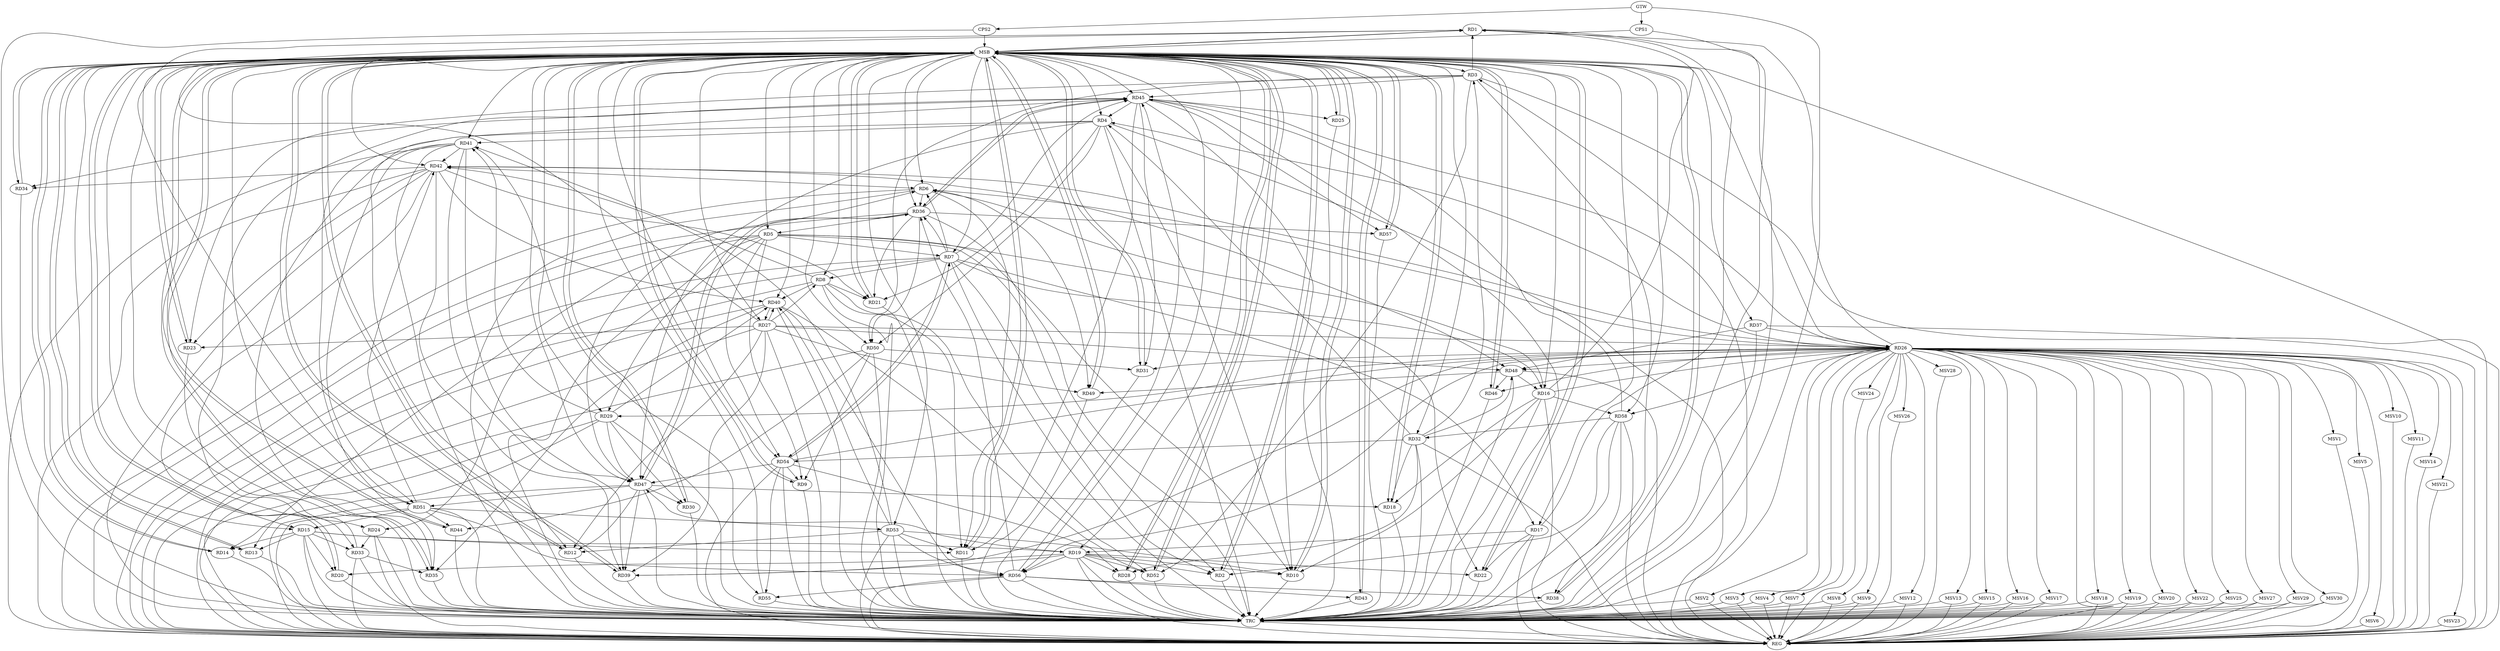 strict digraph G {
  RD1 [ label="RD1" ];
  RD2 [ label="RD2" ];
  RD3 [ label="RD3" ];
  RD4 [ label="RD4" ];
  RD5 [ label="RD5" ];
  RD6 [ label="RD6" ];
  RD7 [ label="RD7" ];
  RD8 [ label="RD8" ];
  RD9 [ label="RD9" ];
  RD10 [ label="RD10" ];
  RD11 [ label="RD11" ];
  RD12 [ label="RD12" ];
  RD13 [ label="RD13" ];
  RD14 [ label="RD14" ];
  RD15 [ label="RD15" ];
  RD16 [ label="RD16" ];
  RD17 [ label="RD17" ];
  RD18 [ label="RD18" ];
  RD19 [ label="RD19" ];
  RD20 [ label="RD20" ];
  RD21 [ label="RD21" ];
  RD22 [ label="RD22" ];
  RD23 [ label="RD23" ];
  RD24 [ label="RD24" ];
  RD25 [ label="RD25" ];
  RD26 [ label="RD26" ];
  RD27 [ label="RD27" ];
  RD28 [ label="RD28" ];
  RD29 [ label="RD29" ];
  RD30 [ label="RD30" ];
  RD31 [ label="RD31" ];
  RD32 [ label="RD32" ];
  RD33 [ label="RD33" ];
  RD34 [ label="RD34" ];
  RD35 [ label="RD35" ];
  RD36 [ label="RD36" ];
  RD37 [ label="RD37" ];
  RD38 [ label="RD38" ];
  RD39 [ label="RD39" ];
  RD40 [ label="RD40" ];
  RD41 [ label="RD41" ];
  RD42 [ label="RD42" ];
  RD43 [ label="RD43" ];
  RD44 [ label="RD44" ];
  RD45 [ label="RD45" ];
  RD46 [ label="RD46" ];
  RD47 [ label="RD47" ];
  RD48 [ label="RD48" ];
  RD49 [ label="RD49" ];
  RD50 [ label="RD50" ];
  RD51 [ label="RD51" ];
  RD52 [ label="RD52" ];
  RD53 [ label="RD53" ];
  RD54 [ label="RD54" ];
  RD55 [ label="RD55" ];
  RD56 [ label="RD56" ];
  RD57 [ label="RD57" ];
  RD58 [ label="RD58" ];
  CPS1 [ label="CPS1" ];
  CPS2 [ label="CPS2" ];
  GTW [ label="GTW" ];
  REG [ label="REG" ];
  MSB [ label="MSB" ];
  TRC [ label="TRC" ];
  MSV1 [ label="MSV1" ];
  MSV2 [ label="MSV2" ];
  MSV3 [ label="MSV3" ];
  MSV4 [ label="MSV4" ];
  MSV5 [ label="MSV5" ];
  MSV6 [ label="MSV6" ];
  MSV7 [ label="MSV7" ];
  MSV8 [ label="MSV8" ];
  MSV9 [ label="MSV9" ];
  MSV10 [ label="MSV10" ];
  MSV11 [ label="MSV11" ];
  MSV12 [ label="MSV12" ];
  MSV13 [ label="MSV13" ];
  MSV14 [ label="MSV14" ];
  MSV15 [ label="MSV15" ];
  MSV16 [ label="MSV16" ];
  MSV17 [ label="MSV17" ];
  MSV18 [ label="MSV18" ];
  MSV19 [ label="MSV19" ];
  MSV20 [ label="MSV20" ];
  MSV21 [ label="MSV21" ];
  MSV22 [ label="MSV22" ];
  MSV23 [ label="MSV23" ];
  MSV24 [ label="MSV24" ];
  MSV25 [ label="MSV25" ];
  MSV26 [ label="MSV26" ];
  MSV27 [ label="MSV27" ];
  MSV28 [ label="MSV28" ];
  MSV29 [ label="MSV29" ];
  MSV30 [ label="MSV30" ];
  RD3 -> RD1;
  RD16 -> RD1;
  RD17 -> RD1;
  RD26 -> RD1;
  RD27 -> RD1;
  RD51 -> RD1;
  RD5 -> RD2;
  RD7 -> RD2;
  RD19 -> RD2;
  RD58 -> RD2;
  RD3 -> RD23;
  RD26 -> RD3;
  RD32 -> RD3;
  RD3 -> RD45;
  RD3 -> RD50;
  RD3 -> RD52;
  RD4 -> RD10;
  RD4 -> RD21;
  RD26 -> RD4;
  RD32 -> RD4;
  RD4 -> RD35;
  RD4 -> RD41;
  RD45 -> RD4;
  RD4 -> RD47;
  RD4 -> RD50;
  RD5 -> RD7;
  RD5 -> RD9;
  RD5 -> RD10;
  RD5 -> RD13;
  RD5 -> RD22;
  RD5 -> RD29;
  RD36 -> RD5;
  RD5 -> RD54;
  RD7 -> RD6;
  RD6 -> RD11;
  RD16 -> RD6;
  RD26 -> RD6;
  RD6 -> RD36;
  RD42 -> RD6;
  RD47 -> RD6;
  RD6 -> RD49;
  RD7 -> RD8;
  RD7 -> RD16;
  RD7 -> RD17;
  RD7 -> RD24;
  RD7 -> RD36;
  RD7 -> RD45;
  RD7 -> RD54;
  RD54 -> RD7;
  RD8 -> RD11;
  RD8 -> RD21;
  RD27 -> RD8;
  RD8 -> RD40;
  RD8 -> RD41;
  RD8 -> RD52;
  RD50 -> RD9;
  RD54 -> RD9;
  RD16 -> RD10;
  RD19 -> RD10;
  RD45 -> RD10;
  RD53 -> RD10;
  RD15 -> RD11;
  RD45 -> RD11;
  RD53 -> RD11;
  RD27 -> RD12;
  RD45 -> RD12;
  RD47 -> RD12;
  RD53 -> RD12;
  RD15 -> RD13;
  RD15 -> RD14;
  RD29 -> RD14;
  RD15 -> RD19;
  RD15 -> RD20;
  RD15 -> RD33;
  RD42 -> RD15;
  RD51 -> RD15;
  RD16 -> RD18;
  RD16 -> RD26;
  RD48 -> RD16;
  RD16 -> RD58;
  RD17 -> RD19;
  RD17 -> RD22;
  RD32 -> RD18;
  RD47 -> RD18;
  RD19 -> RD20;
  RD19 -> RD22;
  RD19 -> RD28;
  RD19 -> RD39;
  RD19 -> RD47;
  RD19 -> RD52;
  RD19 -> RD56;
  RD36 -> RD21;
  RD42 -> RD21;
  RD27 -> RD23;
  RD42 -> RD23;
  RD24 -> RD33;
  RD45 -> RD25;
  RD27 -> RD26;
  RD26 -> RD29;
  RD26 -> RD31;
  RD37 -> RD26;
  RD26 -> RD39;
  RD26 -> RD42;
  RD26 -> RD46;
  RD26 -> RD48;
  RD54 -> RD26;
  RD26 -> RD56;
  RD26 -> RD58;
  RD27 -> RD39;
  RD27 -> RD40;
  RD40 -> RD27;
  RD27 -> RD48;
  RD27 -> RD49;
  RD32 -> RD28;
  RD54 -> RD28;
  RD29 -> RD30;
  RD29 -> RD40;
  RD29 -> RD41;
  RD29 -> RD47;
  RD47 -> RD30;
  RD45 -> RD31;
  RD50 -> RD31;
  RD32 -> RD48;
  RD32 -> RD54;
  RD58 -> RD32;
  RD33 -> RD35;
  RD33 -> RD45;
  RD42 -> RD34;
  RD45 -> RD34;
  RD40 -> RD35;
  RD41 -> RD35;
  RD36 -> RD45;
  RD45 -> RD36;
  RD36 -> RD47;
  RD47 -> RD36;
  RD36 -> RD50;
  RD56 -> RD36;
  RD36 -> RD57;
  RD37 -> RD48;
  RD56 -> RD38;
  RD58 -> RD38;
  RD41 -> RD39;
  RD42 -> RD39;
  RD47 -> RD39;
  RD42 -> RD40;
  RD40 -> RD52;
  RD53 -> RD40;
  RD40 -> RD56;
  RD41 -> RD42;
  RD41 -> RD47;
  RD41 -> RD51;
  RD41 -> RD55;
  RD42 -> RD48;
  RD51 -> RD42;
  RD53 -> RD42;
  RD56 -> RD43;
  RD50 -> RD44;
  RD51 -> RD44;
  RD56 -> RD45;
  RD45 -> RD57;
  RD58 -> RD45;
  RD48 -> RD46;
  RD47 -> RD51;
  RD54 -> RD47;
  RD48 -> RD49;
  RD51 -> RD53;
  RD51 -> RD56;
  RD53 -> RD56;
  RD54 -> RD55;
  RD56 -> RD55;
  GTW -> CPS1;
  GTW -> CPS2;
  RD3 -> REG;
  RD4 -> REG;
  RD5 -> REG;
  RD6 -> REG;
  RD7 -> REG;
  RD8 -> REG;
  RD15 -> REG;
  RD16 -> REG;
  RD17 -> REG;
  RD19 -> REG;
  RD24 -> REG;
  RD26 -> REG;
  RD27 -> REG;
  RD29 -> REG;
  RD32 -> REG;
  RD33 -> REG;
  RD36 -> REG;
  RD37 -> REG;
  RD40 -> REG;
  RD41 -> REG;
  RD42 -> REG;
  RD45 -> REG;
  RD47 -> REG;
  RD48 -> REG;
  RD50 -> REG;
  RD51 -> REG;
  RD53 -> REG;
  RD54 -> REG;
  RD56 -> REG;
  RD58 -> REG;
  RD1 -> MSB;
  MSB -> RD15;
  MSB -> RD17;
  MSB -> RD25;
  MSB -> RD27;
  MSB -> RD29;
  MSB -> RD37;
  MSB -> RD51;
  MSB -> RD57;
  MSB -> REG;
  RD2 -> MSB;
  MSB -> RD20;
  MSB -> RD36;
  MSB -> RD52;
  RD9 -> MSB;
  MSB -> RD12;
  MSB -> RD14;
  MSB -> RD16;
  MSB -> RD21;
  MSB -> RD26;
  MSB -> RD39;
  MSB -> RD43;
  MSB -> RD49;
  RD10 -> MSB;
  MSB -> RD8;
  MSB -> RD11;
  MSB -> RD41;
  MSB -> RD45;
  MSB -> RD47;
  RD11 -> MSB;
  MSB -> RD18;
  MSB -> RD19;
  MSB -> RD31;
  MSB -> RD34;
  RD12 -> MSB;
  MSB -> RD22;
  MSB -> RD24;
  MSB -> RD28;
  MSB -> RD30;
  RD13 -> MSB;
  MSB -> RD38;
  MSB -> RD53;
  RD14 -> MSB;
  MSB -> RD50;
  RD18 -> MSB;
  MSB -> RD46;
  MSB -> RD54;
  MSB -> RD56;
  RD20 -> MSB;
  MSB -> RD4;
  MSB -> RD10;
  MSB -> RD40;
  RD21 -> MSB;
  MSB -> RD3;
  MSB -> RD5;
  MSB -> RD42;
  MSB -> RD58;
  RD22 -> MSB;
  MSB -> RD6;
  MSB -> RD9;
  MSB -> RD35;
  RD23 -> MSB;
  RD25 -> MSB;
  RD28 -> MSB;
  MSB -> RD7;
  RD30 -> MSB;
  MSB -> RD23;
  RD31 -> MSB;
  MSB -> RD2;
  RD34 -> MSB;
  MSB -> RD44;
  RD35 -> MSB;
  MSB -> RD1;
  MSB -> RD13;
  MSB -> RD33;
  RD38 -> MSB;
  RD39 -> MSB;
  MSB -> RD32;
  RD43 -> MSB;
  RD44 -> MSB;
  RD46 -> MSB;
  RD49 -> MSB;
  RD52 -> MSB;
  RD55 -> MSB;
  RD57 -> MSB;
  CPS1 -> MSB;
  CPS2 -> MSB;
  RD1 -> TRC;
  RD2 -> TRC;
  RD3 -> TRC;
  RD4 -> TRC;
  RD5 -> TRC;
  RD6 -> TRC;
  RD7 -> TRC;
  RD8 -> TRC;
  RD9 -> TRC;
  RD10 -> TRC;
  RD11 -> TRC;
  RD12 -> TRC;
  RD13 -> TRC;
  RD14 -> TRC;
  RD15 -> TRC;
  RD16 -> TRC;
  RD17 -> TRC;
  RD18 -> TRC;
  RD19 -> TRC;
  RD20 -> TRC;
  RD21 -> TRC;
  RD22 -> TRC;
  RD23 -> TRC;
  RD24 -> TRC;
  RD25 -> TRC;
  RD26 -> TRC;
  RD27 -> TRC;
  RD28 -> TRC;
  RD29 -> TRC;
  RD30 -> TRC;
  RD31 -> TRC;
  RD32 -> TRC;
  RD33 -> TRC;
  RD34 -> TRC;
  RD35 -> TRC;
  RD36 -> TRC;
  RD37 -> TRC;
  RD38 -> TRC;
  RD39 -> TRC;
  RD40 -> TRC;
  RD41 -> TRC;
  RD42 -> TRC;
  RD43 -> TRC;
  RD44 -> TRC;
  RD45 -> TRC;
  RD46 -> TRC;
  RD47 -> TRC;
  RD48 -> TRC;
  RD49 -> TRC;
  RD50 -> TRC;
  RD51 -> TRC;
  RD52 -> TRC;
  RD53 -> TRC;
  RD54 -> TRC;
  RD55 -> TRC;
  RD56 -> TRC;
  RD57 -> TRC;
  RD58 -> TRC;
  CPS1 -> TRC;
  CPS2 -> TRC;
  GTW -> TRC;
  TRC -> REG;
  RD26 -> MSV1;
  RD26 -> MSV2;
  RD26 -> MSV3;
  RD26 -> MSV4;
  RD26 -> MSV5;
  RD26 -> MSV6;
  MSV1 -> REG;
  MSV2 -> REG;
  MSV2 -> TRC;
  MSV3 -> REG;
  MSV3 -> TRC;
  MSV4 -> REG;
  MSV4 -> TRC;
  MSV5 -> REG;
  MSV6 -> REG;
  RD26 -> MSV7;
  RD26 -> MSV8;
  RD26 -> MSV9;
  RD26 -> MSV10;
  RD26 -> MSV11;
  RD26 -> MSV12;
  MSV7 -> REG;
  MSV7 -> TRC;
  MSV8 -> REG;
  MSV8 -> TRC;
  MSV9 -> REG;
  MSV9 -> TRC;
  MSV10 -> REG;
  MSV11 -> REG;
  MSV12 -> REG;
  MSV12 -> TRC;
  RD26 -> MSV13;
  RD26 -> MSV14;
  MSV13 -> REG;
  MSV13 -> TRC;
  MSV14 -> REG;
  RD26 -> MSV15;
  MSV15 -> REG;
  MSV15 -> TRC;
  RD26 -> MSV16;
  RD26 -> MSV17;
  RD26 -> MSV18;
  RD26 -> MSV19;
  RD26 -> MSV20;
  RD26 -> MSV21;
  RD26 -> MSV22;
  MSV16 -> REG;
  MSV16 -> TRC;
  MSV17 -> REG;
  MSV17 -> TRC;
  MSV18 -> REG;
  MSV18 -> TRC;
  MSV19 -> REG;
  MSV19 -> TRC;
  MSV20 -> REG;
  MSV20 -> TRC;
  MSV21 -> REG;
  MSV22 -> REG;
  MSV22 -> TRC;
  RD26 -> MSV23;
  MSV23 -> REG;
  RD26 -> MSV24;
  MSV24 -> REG;
  RD26 -> MSV25;
  RD26 -> MSV26;
  RD26 -> MSV27;
  RD26 -> MSV28;
  MSV25 -> REG;
  MSV25 -> TRC;
  MSV26 -> REG;
  MSV27 -> REG;
  MSV27 -> TRC;
  MSV28 -> REG;
  RD26 -> MSV29;
  MSV29 -> REG;
  MSV29 -> TRC;
  RD26 -> MSV30;
  MSV30 -> REG;
  MSV30 -> TRC;
}
